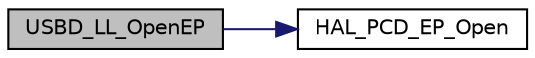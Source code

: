 digraph "USBD_LL_OpenEP"
{
  edge [fontname="Helvetica",fontsize="10",labelfontname="Helvetica",labelfontsize="10"];
  node [fontname="Helvetica",fontsize="10",shape=record];
  rankdir="LR";
  Node87 [label="USBD_LL_OpenEP",height=0.2,width=0.4,color="black", fillcolor="grey75", style="filled", fontcolor="black"];
  Node87 -> Node88 [color="midnightblue",fontsize="10",style="solid",fontname="Helvetica"];
  Node88 [label="HAL_PCD_EP_Open",height=0.2,width=0.4,color="black", fillcolor="white", style="filled",URL="$group___p_c_d___exported___functions___group3.html#gab377a41f91fb7c12c12886d94bd765f2"];
}
